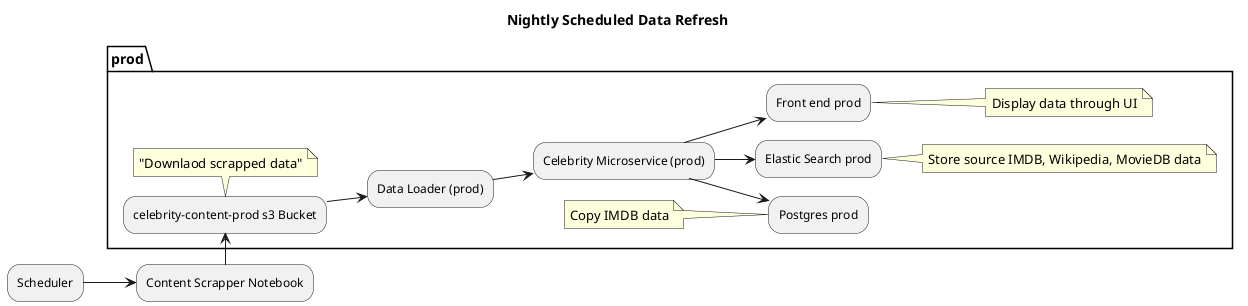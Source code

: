 @startuml
Title Nightly Scheduled Data Refresh

left to right direction

"Scheduler" --> "Content Scrapper Notebook"

Partition prod {
    "Content Scrapper Notebook" -> "celebrity-content-prod s3 Bucket"
    note bottom: "Downlaod scrapped data"
    "celebrity-content-prod s3 Bucket" --> "Data Loader (prod)"
    "Data Loader (prod)" --> "Celebrity Microservice (prod)"
    "Celebrity Microservice (prod)" --> "Elastic Search prod"  
     note right: Store source IMDB, Wikipedia, MovieDB data
    "Celebrity Microservice (prod)" --> "Postgres prod"
    note left: Copy IMDB data
    "Celebrity Microservice (prod)" --> "Front end prod" 
    note right: Display data through UI
}

@enduml